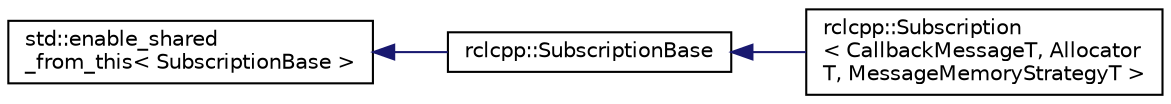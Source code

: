 digraph "Graphical Class Hierarchy"
{
  edge [fontname="Helvetica",fontsize="10",labelfontname="Helvetica",labelfontsize="10"];
  node [fontname="Helvetica",fontsize="10",shape=record];
  rankdir="LR";
  Node0 [label="std::enable_shared\l_from_this\< SubscriptionBase \>",height=0.2,width=0.4,color="black", fillcolor="white", style="filled",URL="/tmp/tmp.Txb212H7Lz/doxygen_tag_files/cppreference-doxygen-web.tag.xml$cpp/memory/enable_shared_from_this.html"];
  Node0 -> Node1 [dir="back",color="midnightblue",fontsize="10",style="solid",fontname="Helvetica"];
  Node1 [label="rclcpp::SubscriptionBase",height=0.2,width=0.4,color="black", fillcolor="white", style="filled",URL="$classrclcpp_1_1SubscriptionBase.html"];
  Node1 -> Node2 [dir="back",color="midnightblue",fontsize="10",style="solid",fontname="Helvetica"];
  Node2 [label="rclcpp::Subscription\l\< CallbackMessageT, Allocator\lT, MessageMemoryStrategyT \>",height=0.2,width=0.4,color="black", fillcolor="white", style="filled",URL="$classrclcpp_1_1Subscription.html",tooltip="Subscription implementation, templated on the type of message this subscription receives. "];
}

